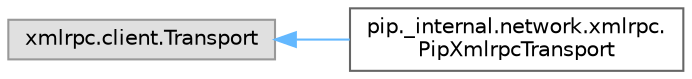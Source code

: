 digraph "Graphical Class Hierarchy"
{
 // LATEX_PDF_SIZE
  bgcolor="transparent";
  edge [fontname=Helvetica,fontsize=10,labelfontname=Helvetica,labelfontsize=10];
  node [fontname=Helvetica,fontsize=10,shape=box,height=0.2,width=0.4];
  rankdir="LR";
  Node0 [id="Node000000",label="xmlrpc.client.Transport",height=0.2,width=0.4,color="grey60", fillcolor="#E0E0E0", style="filled",tooltip=" "];
  Node0 -> Node1 [id="edge5872_Node000000_Node000001",dir="back",color="steelblue1",style="solid",tooltip=" "];
  Node1 [id="Node000001",label="pip._internal.network.xmlrpc.\lPipXmlrpcTransport",height=0.2,width=0.4,color="grey40", fillcolor="white", style="filled",URL="$d7/d28/classpip_1_1__internal_1_1network_1_1xmlrpc_1_1PipXmlrpcTransport.html",tooltip=" "];
}
